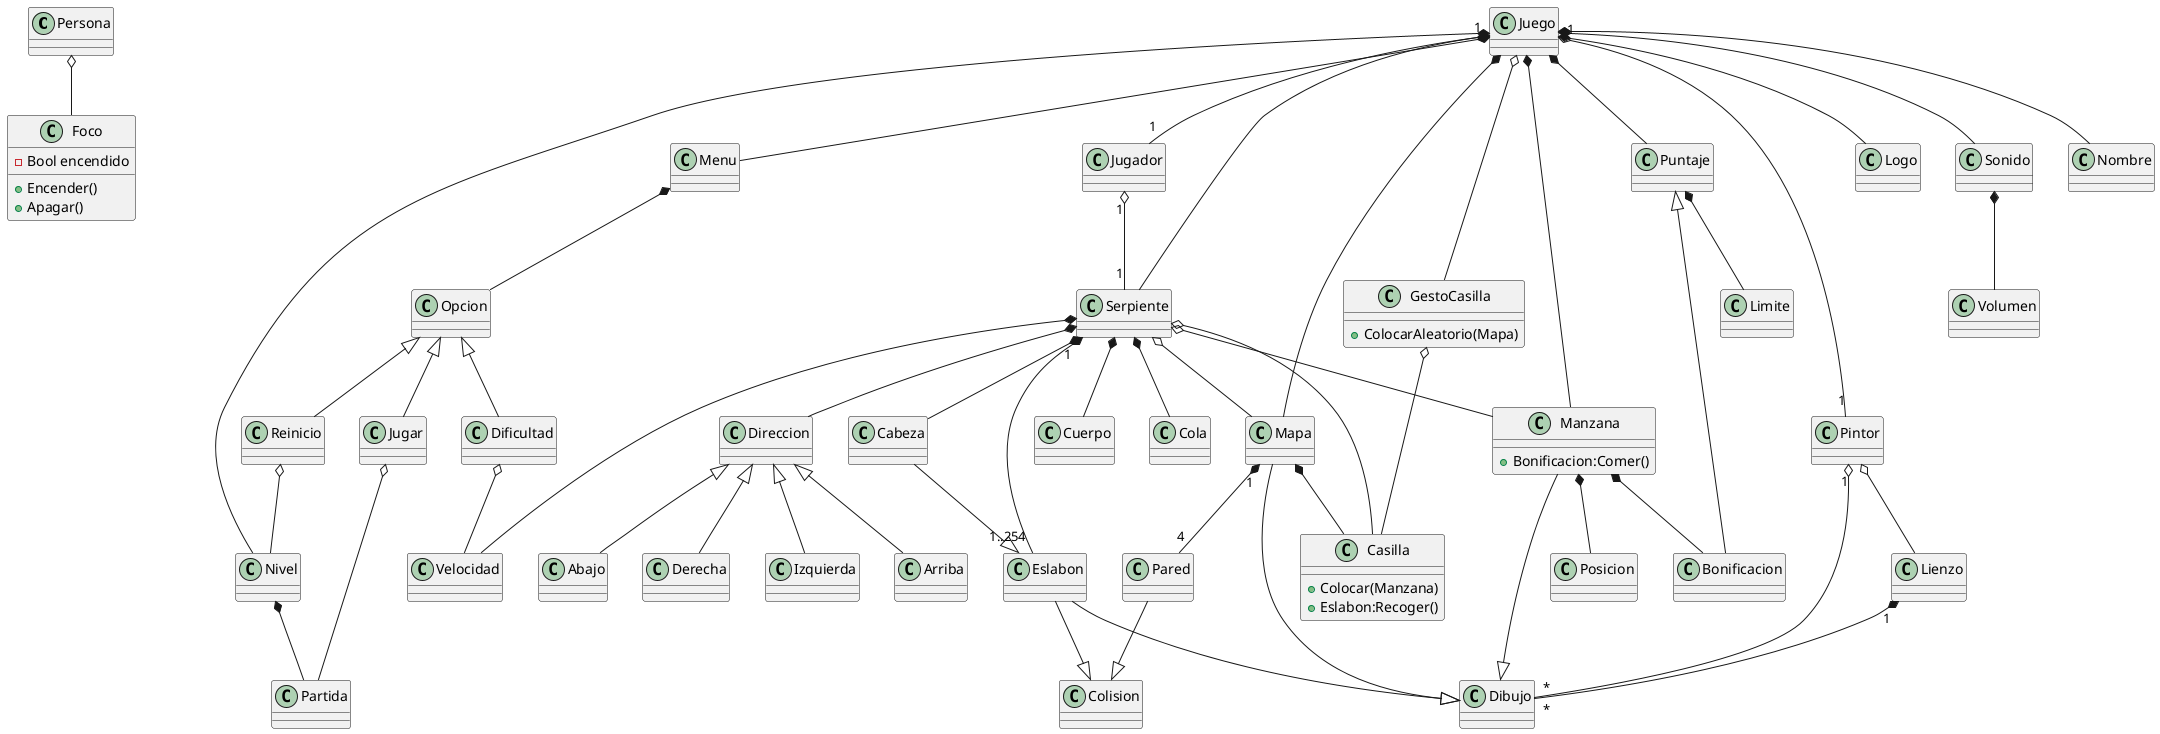 @startuml Diagrama

class Persona
class Foco{
    - Bool encendido
    + Encender()
    + Apagar()
}
Class Juego
Class Menu
Class Logo
Class Puntaje
Class Limite
Class Mapa
Class Pared
Class Serpiente{
}
Class Sonido
Class Manzana{
+ Bonificacion:Comer()
}
Class Posicion
Class Direccion
Class Eslabon
Class Volumen
Class Derecha
Class Izquierda
Class Arriba
Class Abajo
Class Cabeza
Class Cuerpo
Class Cola
Class Opcion
Class Bonificacion
Class Casilla{
+ Colocar(Manzana)
+ Eslabon:Recoger()
}
Class Jugar
Class Dificultad
Class Reinicio
Class Velocidad
Class GestoCasilla{
+ ColocarAleatorio(Mapa)
}
Class Nivel
Class Partida
Class Jugador
Class Colision

Persona o-- Foco
Juego*--Mapa
Juego*-- Menu
Juego *-- Nivel
Juego o-- GestoCasilla
Juego "1" *-- "1" Jugador
Jugador "1" o-- "1" Serpiente
Menu*-- Opcion
Juego*-- Logo
Juego*--Serpiente
Juego*--Sonido
Juego*-- Nombre
Juego*--Manzana
Juego*-- Puntaje
Puntaje*-- Limite
Mapa "1"*--"4" Pared
Pared --|> Colision
Mapa *-- Casilla
Manzana *-- Posicion
Serpiente *-- Direccion
Serpiente *-- Velocidad
Direccion <|-- Derecha
Direccion <|-- Izquierda
Direccion <|-- Arriba
Direccion <|-- Abajo
Serpiente "1"*--"1..254" Eslabon
Eslabon --|> Colision
Sonido *--  Volumen
Serpiente o--Manzana
Serpiente o-- Mapa
Serpiente *-- Cabeza
Serpiente *-- Cuerpo
Serpiente *-- Cola
Manzana *-- Bonificacion
Opcion <|-- Jugar
Opcion <|-- Reinicio
Opcion <|-- Dificultad
GestoCasilla o-- Casilla
Nivel *-- Partida
Jugar o-- Partida
Reinicio o-- Nivel
Dificultad o-- Velocidad
Serpiente o-- Casilla
Puntaje <|-- Bonificacion
Cabeza --|> Eslabon

Class Dibujo
Class Lienzo
Class Pintor

Lienzo "1" *-- "*" Dibujo
Pintor "1" o-- "*" Dibujo
Pintor o-- Lienzo

Eslabon --|> Dibujo

Juego "1" o-- "1" Pintor
Manzana --|> Dibujo
Mapa --|> Dibujo

@enduml
